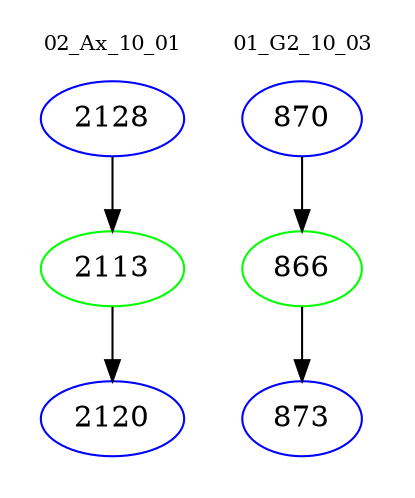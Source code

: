 digraph{
subgraph cluster_0 {
color = white
label = "02_Ax_10_01";
fontsize=10;
T0_2128 [label="2128", color="blue"]
T0_2128 -> T0_2113 [color="black"]
T0_2113 [label="2113", color="green"]
T0_2113 -> T0_2120 [color="black"]
T0_2120 [label="2120", color="blue"]
}
subgraph cluster_1 {
color = white
label = "01_G2_10_03";
fontsize=10;
T1_870 [label="870", color="blue"]
T1_870 -> T1_866 [color="black"]
T1_866 [label="866", color="green"]
T1_866 -> T1_873 [color="black"]
T1_873 [label="873", color="blue"]
}
}
